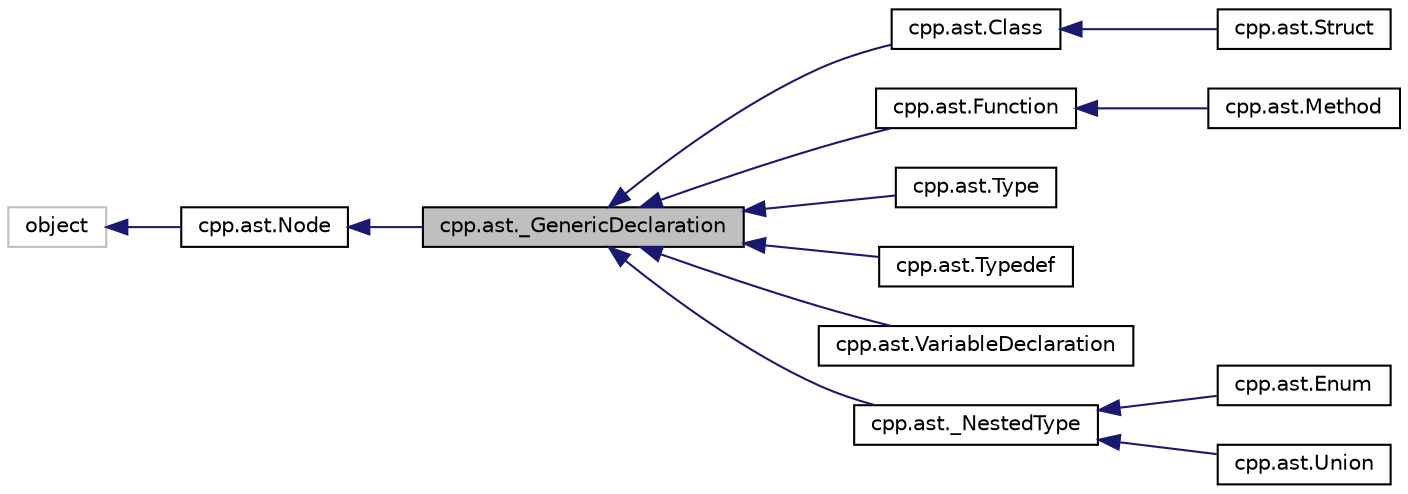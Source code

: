 digraph "cpp.ast._GenericDeclaration"
{
 // LATEX_PDF_SIZE
  edge [fontname="Helvetica",fontsize="10",labelfontname="Helvetica",labelfontsize="10"];
  node [fontname="Helvetica",fontsize="10",shape=record];
  rankdir="LR";
  Node1 [label="cpp.ast._GenericDeclaration",height=0.2,width=0.4,color="black", fillcolor="grey75", style="filled", fontcolor="black",tooltip=" "];
  Node2 -> Node1 [dir="back",color="midnightblue",fontsize="10",style="solid"];
  Node2 [label="cpp.ast.Node",height=0.2,width=0.4,color="black", fillcolor="white", style="filled",URL="$classcpp_1_1ast_1_1Node.html",tooltip=" "];
  Node3 -> Node2 [dir="back",color="midnightblue",fontsize="10",style="solid"];
  Node3 [label="object",height=0.2,width=0.4,color="grey75", fillcolor="white", style="filled",tooltip=" "];
  Node1 -> Node4 [dir="back",color="midnightblue",fontsize="10",style="solid"];
  Node4 [label="cpp.ast.Class",height=0.2,width=0.4,color="black", fillcolor="white", style="filled",URL="$classcpp_1_1ast_1_1Class.html",tooltip=" "];
  Node4 -> Node5 [dir="back",color="midnightblue",fontsize="10",style="solid"];
  Node5 [label="cpp.ast.Struct",height=0.2,width=0.4,color="black", fillcolor="white", style="filled",URL="$classcpp_1_1ast_1_1Struct.html",tooltip=" "];
  Node1 -> Node6 [dir="back",color="midnightblue",fontsize="10",style="solid"];
  Node6 [label="cpp.ast.Function",height=0.2,width=0.4,color="black", fillcolor="white", style="filled",URL="$classcpp_1_1ast_1_1Function.html",tooltip=" "];
  Node6 -> Node7 [dir="back",color="midnightblue",fontsize="10",style="solid"];
  Node7 [label="cpp.ast.Method",height=0.2,width=0.4,color="black", fillcolor="white", style="filled",URL="$classcpp_1_1ast_1_1Method.html",tooltip=" "];
  Node1 -> Node8 [dir="back",color="midnightblue",fontsize="10",style="solid"];
  Node8 [label="cpp.ast.Type",height=0.2,width=0.4,color="black", fillcolor="white", style="filled",URL="$classcpp_1_1ast_1_1Type.html",tooltip=" "];
  Node1 -> Node9 [dir="back",color="midnightblue",fontsize="10",style="solid"];
  Node9 [label="cpp.ast.Typedef",height=0.2,width=0.4,color="black", fillcolor="white", style="filled",URL="$classcpp_1_1ast_1_1Typedef.html",tooltip=" "];
  Node1 -> Node10 [dir="back",color="midnightblue",fontsize="10",style="solid"];
  Node10 [label="cpp.ast.VariableDeclaration",height=0.2,width=0.4,color="black", fillcolor="white", style="filled",URL="$classcpp_1_1ast_1_1VariableDeclaration.html",tooltip=" "];
  Node1 -> Node11 [dir="back",color="midnightblue",fontsize="10",style="solid"];
  Node11 [label="cpp.ast._NestedType",height=0.2,width=0.4,color="black", fillcolor="white", style="filled",URL="$classcpp_1_1ast_1_1__NestedType.html",tooltip=" "];
  Node11 -> Node12 [dir="back",color="midnightblue",fontsize="10",style="solid"];
  Node12 [label="cpp.ast.Enum",height=0.2,width=0.4,color="black", fillcolor="white", style="filled",URL="$classcpp_1_1ast_1_1Enum.html",tooltip=" "];
  Node11 -> Node13 [dir="back",color="midnightblue",fontsize="10",style="solid"];
  Node13 [label="cpp.ast.Union",height=0.2,width=0.4,color="black", fillcolor="white", style="filled",URL="$classcpp_1_1ast_1_1Union.html",tooltip=" "];
}
